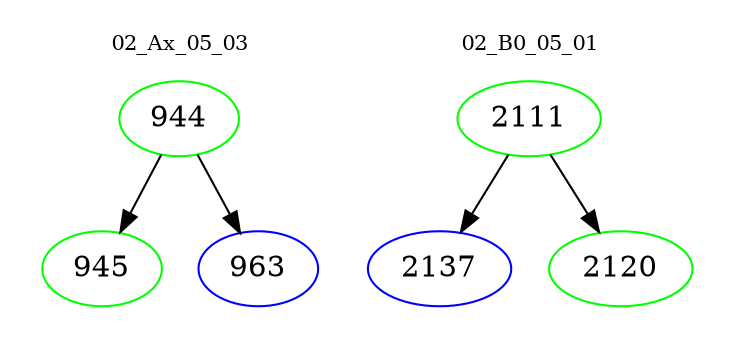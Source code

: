 digraph{
subgraph cluster_0 {
color = white
label = "02_Ax_05_03";
fontsize=10;
T0_944 [label="944", color="green"]
T0_944 -> T0_945 [color="black"]
T0_945 [label="945", color="green"]
T0_944 -> T0_963 [color="black"]
T0_963 [label="963", color="blue"]
}
subgraph cluster_1 {
color = white
label = "02_B0_05_01";
fontsize=10;
T1_2111 [label="2111", color="green"]
T1_2111 -> T1_2137 [color="black"]
T1_2137 [label="2137", color="blue"]
T1_2111 -> T1_2120 [color="black"]
T1_2120 [label="2120", color="green"]
}
}
